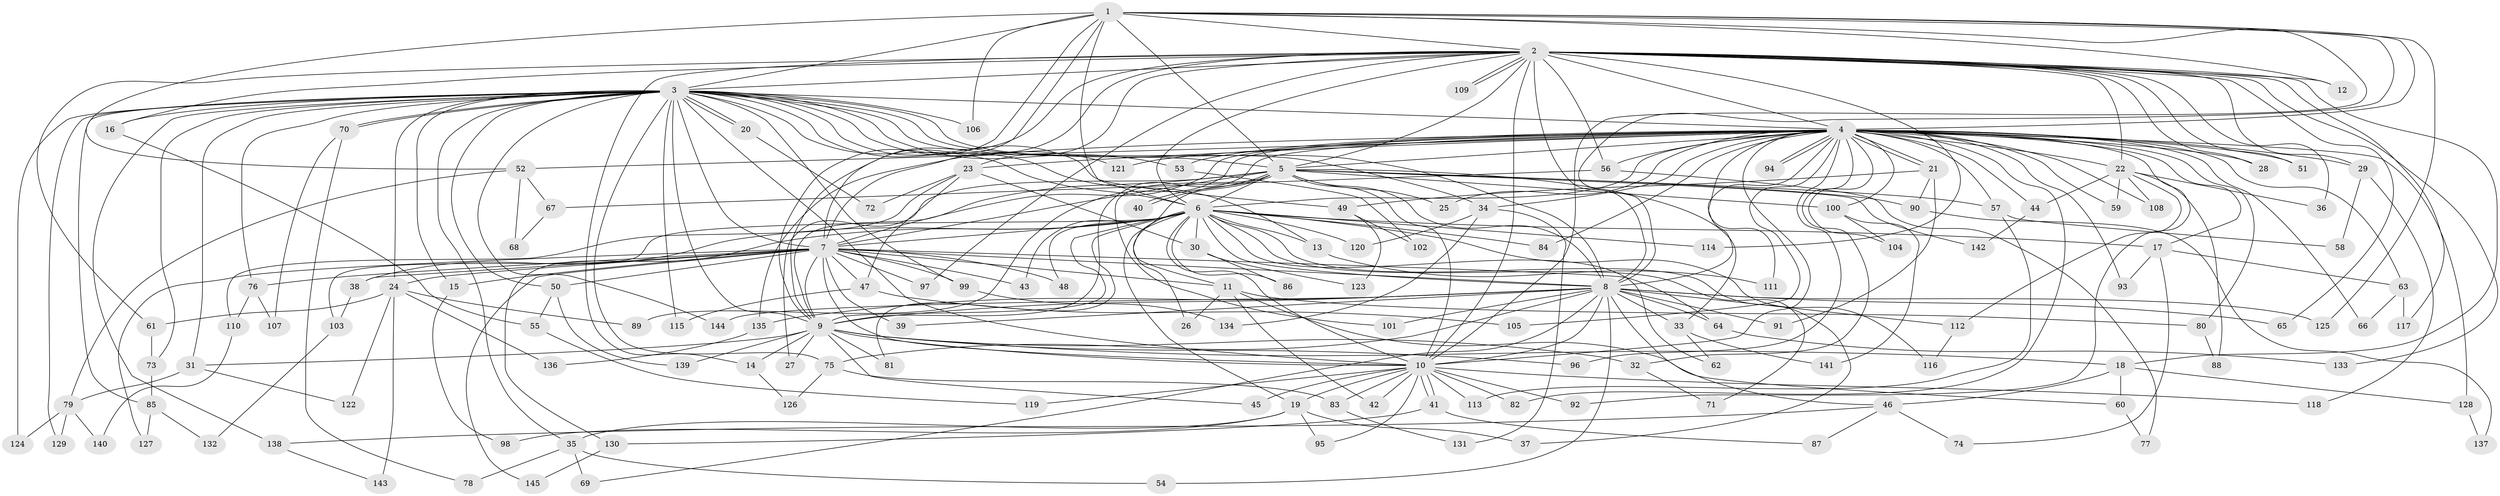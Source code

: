 // Generated by graph-tools (version 1.1) at 2025/25/03/09/25 03:25:42]
// undirected, 145 vertices, 315 edges
graph export_dot {
graph [start="1"]
  node [color=gray90,style=filled];
  1;
  2;
  3;
  4;
  5;
  6;
  7;
  8;
  9;
  10;
  11;
  12;
  13;
  14;
  15;
  16;
  17;
  18;
  19;
  20;
  21;
  22;
  23;
  24;
  25;
  26;
  27;
  28;
  29;
  30;
  31;
  32;
  33;
  34;
  35;
  36;
  37;
  38;
  39;
  40;
  41;
  42;
  43;
  44;
  45;
  46;
  47;
  48;
  49;
  50;
  51;
  52;
  53;
  54;
  55;
  56;
  57;
  58;
  59;
  60;
  61;
  62;
  63;
  64;
  65;
  66;
  67;
  68;
  69;
  70;
  71;
  72;
  73;
  74;
  75;
  76;
  77;
  78;
  79;
  80;
  81;
  82;
  83;
  84;
  85;
  86;
  87;
  88;
  89;
  90;
  91;
  92;
  93;
  94;
  95;
  96;
  97;
  98;
  99;
  100;
  101;
  102;
  103;
  104;
  105;
  106;
  107;
  108;
  109;
  110;
  111;
  112;
  113;
  114;
  115;
  116;
  117;
  118;
  119;
  120;
  121;
  122;
  123;
  124;
  125;
  126;
  127;
  128;
  129;
  130;
  131;
  132;
  133;
  134;
  135;
  136;
  137;
  138;
  139;
  140;
  141;
  142;
  143;
  144;
  145;
  1 -- 2;
  1 -- 3;
  1 -- 4;
  1 -- 5;
  1 -- 6;
  1 -- 7;
  1 -- 8;
  1 -- 9;
  1 -- 10;
  1 -- 12;
  1 -- 52;
  1 -- 106;
  1 -- 125;
  2 -- 3;
  2 -- 4;
  2 -- 5;
  2 -- 6;
  2 -- 7;
  2 -- 8;
  2 -- 9;
  2 -- 10;
  2 -- 12;
  2 -- 14;
  2 -- 16;
  2 -- 18;
  2 -- 22;
  2 -- 23;
  2 -- 28;
  2 -- 29;
  2 -- 36;
  2 -- 51;
  2 -- 56;
  2 -- 61;
  2 -- 65;
  2 -- 97;
  2 -- 109;
  2 -- 109;
  2 -- 114;
  2 -- 117;
  2 -- 133;
  3 -- 4;
  3 -- 5;
  3 -- 6;
  3 -- 7;
  3 -- 8;
  3 -- 9;
  3 -- 10;
  3 -- 13;
  3 -- 15;
  3 -- 16;
  3 -- 20;
  3 -- 20;
  3 -- 24;
  3 -- 31;
  3 -- 34;
  3 -- 35;
  3 -- 49;
  3 -- 50;
  3 -- 53;
  3 -- 70;
  3 -- 70;
  3 -- 73;
  3 -- 75;
  3 -- 76;
  3 -- 85;
  3 -- 99;
  3 -- 106;
  3 -- 115;
  3 -- 121;
  3 -- 124;
  3 -- 129;
  3 -- 138;
  3 -- 144;
  4 -- 5;
  4 -- 6;
  4 -- 7;
  4 -- 8;
  4 -- 9;
  4 -- 10;
  4 -- 17;
  4 -- 21;
  4 -- 21;
  4 -- 22;
  4 -- 23;
  4 -- 25;
  4 -- 28;
  4 -- 29;
  4 -- 32;
  4 -- 34;
  4 -- 44;
  4 -- 51;
  4 -- 52;
  4 -- 53;
  4 -- 56;
  4 -- 57;
  4 -- 59;
  4 -- 63;
  4 -- 66;
  4 -- 80;
  4 -- 82;
  4 -- 84;
  4 -- 89;
  4 -- 92;
  4 -- 93;
  4 -- 94;
  4 -- 94;
  4 -- 96;
  4 -- 100;
  4 -- 104;
  4 -- 105;
  4 -- 108;
  4 -- 111;
  4 -- 121;
  4 -- 128;
  4 -- 135;
  5 -- 6;
  5 -- 7;
  5 -- 8;
  5 -- 9;
  5 -- 10;
  5 -- 11;
  5 -- 25;
  5 -- 27;
  5 -- 33;
  5 -- 40;
  5 -- 40;
  5 -- 57;
  5 -- 90;
  5 -- 100;
  5 -- 101;
  5 -- 142;
  6 -- 7;
  6 -- 8;
  6 -- 9;
  6 -- 10;
  6 -- 13;
  6 -- 17;
  6 -- 19;
  6 -- 26;
  6 -- 30;
  6 -- 37;
  6 -- 38;
  6 -- 43;
  6 -- 48;
  6 -- 62;
  6 -- 71;
  6 -- 81;
  6 -- 84;
  6 -- 86;
  6 -- 103;
  6 -- 114;
  6 -- 116;
  6 -- 120;
  6 -- 130;
  7 -- 8;
  7 -- 9;
  7 -- 10;
  7 -- 11;
  7 -- 15;
  7 -- 24;
  7 -- 38;
  7 -- 39;
  7 -- 43;
  7 -- 47;
  7 -- 48;
  7 -- 50;
  7 -- 64;
  7 -- 76;
  7 -- 97;
  7 -- 99;
  7 -- 127;
  7 -- 145;
  8 -- 9;
  8 -- 10;
  8 -- 33;
  8 -- 39;
  8 -- 46;
  8 -- 54;
  8 -- 64;
  8 -- 65;
  8 -- 69;
  8 -- 75;
  8 -- 91;
  8 -- 101;
  8 -- 112;
  8 -- 125;
  8 -- 135;
  8 -- 144;
  9 -- 10;
  9 -- 14;
  9 -- 18;
  9 -- 27;
  9 -- 31;
  9 -- 32;
  9 -- 45;
  9 -- 81;
  9 -- 96;
  9 -- 139;
  10 -- 19;
  10 -- 41;
  10 -- 41;
  10 -- 42;
  10 -- 45;
  10 -- 82;
  10 -- 83;
  10 -- 92;
  10 -- 95;
  10 -- 113;
  10 -- 118;
  10 -- 119;
  11 -- 26;
  11 -- 42;
  11 -- 60;
  11 -- 80;
  13 -- 111;
  14 -- 126;
  15 -- 98;
  16 -- 55;
  17 -- 63;
  17 -- 74;
  17 -- 93;
  18 -- 46;
  18 -- 60;
  18 -- 128;
  19 -- 35;
  19 -- 37;
  19 -- 95;
  19 -- 98;
  20 -- 72;
  21 -- 49;
  21 -- 90;
  21 -- 91;
  22 -- 36;
  22 -- 44;
  22 -- 59;
  22 -- 88;
  22 -- 108;
  22 -- 112;
  23 -- 30;
  23 -- 47;
  23 -- 72;
  23 -- 110;
  24 -- 61;
  24 -- 89;
  24 -- 122;
  24 -- 136;
  24 -- 143;
  29 -- 58;
  29 -- 118;
  30 -- 86;
  30 -- 123;
  31 -- 79;
  31 -- 122;
  32 -- 71;
  33 -- 62;
  33 -- 141;
  34 -- 120;
  34 -- 131;
  34 -- 134;
  35 -- 54;
  35 -- 69;
  35 -- 78;
  38 -- 103;
  41 -- 87;
  41 -- 130;
  44 -- 142;
  46 -- 74;
  46 -- 87;
  46 -- 138;
  47 -- 105;
  47 -- 115;
  49 -- 102;
  49 -- 123;
  50 -- 55;
  50 -- 139;
  52 -- 67;
  52 -- 68;
  52 -- 79;
  53 -- 102;
  55 -- 119;
  56 -- 67;
  56 -- 77;
  57 -- 58;
  57 -- 113;
  60 -- 77;
  61 -- 73;
  63 -- 66;
  63 -- 117;
  64 -- 133;
  67 -- 68;
  70 -- 78;
  70 -- 107;
  73 -- 85;
  75 -- 83;
  75 -- 126;
  76 -- 107;
  76 -- 110;
  79 -- 124;
  79 -- 129;
  79 -- 140;
  80 -- 88;
  83 -- 131;
  85 -- 127;
  85 -- 132;
  90 -- 137;
  99 -- 134;
  100 -- 104;
  100 -- 141;
  103 -- 132;
  110 -- 140;
  112 -- 116;
  128 -- 137;
  130 -- 145;
  135 -- 136;
  138 -- 143;
}
